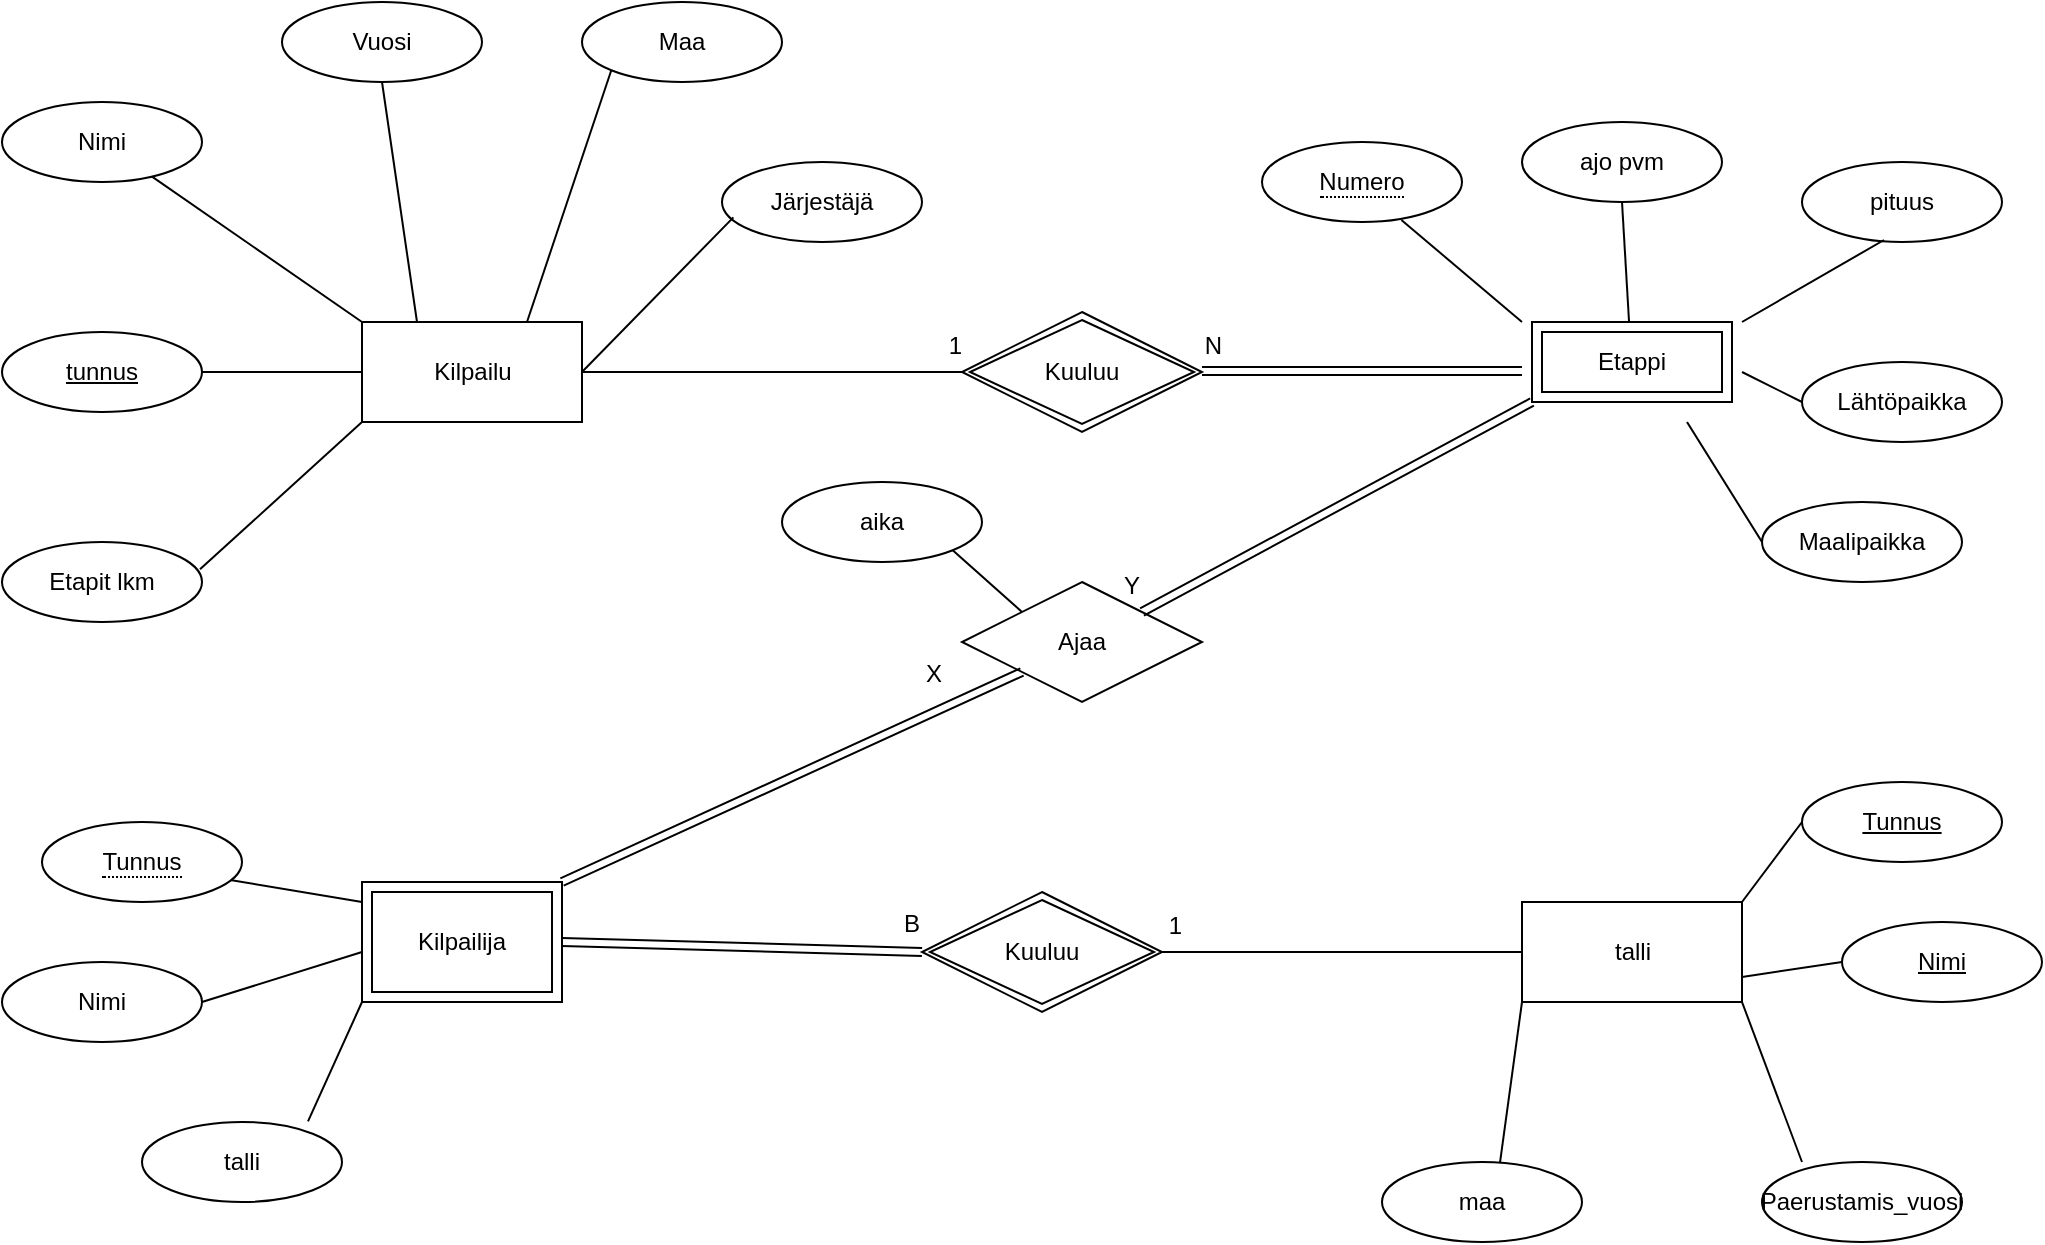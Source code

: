 <mxfile version="17.2.4" type="device"><diagram id="e7fA5QGQ_A-K4uzH9XjX" name="Page-1"><mxGraphModel dx="1209" dy="852" grid="1" gridSize="10" guides="1" tooltips="1" connect="1" arrows="1" fold="1" page="1" pageScale="1" pageWidth="1100" pageHeight="850" math="0" shadow="0"><root><mxCell id="0"/><mxCell id="1" parent="0"/><mxCell id="9bWYCdY4k7qXQ2lXwCR1-1" value="talli" style="html=1;" vertex="1" parent="1"><mxGeometry x="790" y="530" width="110" height="50" as="geometry"/></mxCell><mxCell id="9bWYCdY4k7qXQ2lXwCR1-4" value="Kilpailu" style="html=1;" vertex="1" parent="1"><mxGeometry x="210" y="240" width="110" height="50" as="geometry"/></mxCell><mxCell id="9bWYCdY4k7qXQ2lXwCR1-5" value="tunnus" style="ellipse;whiteSpace=wrap;html=1;align=center;fontStyle=4;" vertex="1" parent="1"><mxGeometry x="30" y="245" width="100" height="40" as="geometry"/></mxCell><mxCell id="9bWYCdY4k7qXQ2lXwCR1-6" value="Nimi" style="ellipse;whiteSpace=wrap;html=1;align=center;" vertex="1" parent="1"><mxGeometry x="30" y="130" width="100" height="40" as="geometry"/></mxCell><mxCell id="9bWYCdY4k7qXQ2lXwCR1-7" value="Vuosi" style="ellipse;whiteSpace=wrap;html=1;align=center;" vertex="1" parent="1"><mxGeometry x="170" y="80" width="100" height="40" as="geometry"/></mxCell><mxCell id="9bWYCdY4k7qXQ2lXwCR1-8" value="Maa" style="ellipse;whiteSpace=wrap;html=1;align=center;" vertex="1" parent="1"><mxGeometry x="320" y="80" width="100" height="40" as="geometry"/></mxCell><mxCell id="9bWYCdY4k7qXQ2lXwCR1-9" value="Järjestäjä" style="ellipse;whiteSpace=wrap;html=1;align=center;" vertex="1" parent="1"><mxGeometry x="390" y="160" width="100" height="40" as="geometry"/></mxCell><mxCell id="9bWYCdY4k7qXQ2lXwCR1-10" value="Etapit lkm" style="ellipse;whiteSpace=wrap;html=1;align=center;" vertex="1" parent="1"><mxGeometry x="30" y="350" width="100" height="40" as="geometry"/></mxCell><mxCell id="9bWYCdY4k7qXQ2lXwCR1-12" value="ajo pvm" style="ellipse;whiteSpace=wrap;html=1;align=center;" vertex="1" parent="1"><mxGeometry x="790" y="140" width="100" height="40" as="geometry"/></mxCell><mxCell id="9bWYCdY4k7qXQ2lXwCR1-13" value="pituus" style="ellipse;whiteSpace=wrap;html=1;align=center;" vertex="1" parent="1"><mxGeometry x="930" y="160" width="100" height="40" as="geometry"/></mxCell><mxCell id="9bWYCdY4k7qXQ2lXwCR1-14" value="Lähtöpaikka" style="ellipse;whiteSpace=wrap;html=1;align=center;" vertex="1" parent="1"><mxGeometry x="930" y="260" width="100" height="40" as="geometry"/></mxCell><mxCell id="9bWYCdY4k7qXQ2lXwCR1-15" value="Maalipaikka" style="ellipse;whiteSpace=wrap;html=1;align=center;" vertex="1" parent="1"><mxGeometry x="910" y="330" width="100" height="40" as="geometry"/></mxCell><mxCell id="9bWYCdY4k7qXQ2lXwCR1-17" value="Nimi" style="ellipse;whiteSpace=wrap;html=1;align=center;" vertex="1" parent="1"><mxGeometry x="30" y="560" width="100" height="40" as="geometry"/></mxCell><mxCell id="9bWYCdY4k7qXQ2lXwCR1-19" value="talli" style="ellipse;whiteSpace=wrap;html=1;align=center;" vertex="1" parent="1"><mxGeometry x="100" y="640" width="100" height="40" as="geometry"/></mxCell><mxCell id="9bWYCdY4k7qXQ2lXwCR1-20" value="&lt;u&gt;Tunnus&lt;/u&gt;" style="ellipse;whiteSpace=wrap;html=1;align=center;" vertex="1" parent="1"><mxGeometry x="930" y="470" width="100" height="40" as="geometry"/></mxCell><mxCell id="9bWYCdY4k7qXQ2lXwCR1-21" value="&lt;u&gt;Nimi&lt;/u&gt;" style="ellipse;whiteSpace=wrap;html=1;align=center;" vertex="1" parent="1"><mxGeometry x="950" y="540" width="100" height="40" as="geometry"/></mxCell><mxCell id="9bWYCdY4k7qXQ2lXwCR1-22" value="Paerustamis_vuosi" style="ellipse;whiteSpace=wrap;html=1;align=center;" vertex="1" parent="1"><mxGeometry x="910" y="660" width="100" height="40" as="geometry"/></mxCell><mxCell id="9bWYCdY4k7qXQ2lXwCR1-23" value="maa" style="ellipse;whiteSpace=wrap;html=1;align=center;" vertex="1" parent="1"><mxGeometry x="720" y="660" width="100" height="40" as="geometry"/></mxCell><mxCell id="9bWYCdY4k7qXQ2lXwCR1-31" value="" style="endArrow=none;html=1;rounded=0;entryX=0;entryY=1;entryDx=0;entryDy=0;exitX=0.59;exitY=0.008;exitDx=0;exitDy=0;exitPerimeter=0;" edge="1" parent="1" source="9bWYCdY4k7qXQ2lXwCR1-23" target="9bWYCdY4k7qXQ2lXwCR1-1"><mxGeometry relative="1" as="geometry"><mxPoint x="500" y="430" as="sourcePoint"/><mxPoint x="660" y="430" as="targetPoint"/></mxGeometry></mxCell><mxCell id="9bWYCdY4k7qXQ2lXwCR1-33" value="" style="endArrow=none;html=1;rounded=0;entryX=0;entryY=0.5;entryDx=0;entryDy=0;exitX=1;exitY=0;exitDx=0;exitDy=0;" edge="1" parent="1" source="9bWYCdY4k7qXQ2lXwCR1-1" target="9bWYCdY4k7qXQ2lXwCR1-20"><mxGeometry relative="1" as="geometry"><mxPoint x="500" y="430" as="sourcePoint"/><mxPoint x="660" y="430" as="targetPoint"/></mxGeometry></mxCell><mxCell id="9bWYCdY4k7qXQ2lXwCR1-34" value="" style="endArrow=none;html=1;rounded=0;exitX=0;exitY=0.5;exitDx=0;exitDy=0;entryX=1;entryY=0.75;entryDx=0;entryDy=0;" edge="1" parent="1" source="9bWYCdY4k7qXQ2lXwCR1-21" target="9bWYCdY4k7qXQ2lXwCR1-1"><mxGeometry relative="1" as="geometry"><mxPoint x="500" y="430" as="sourcePoint"/><mxPoint x="660" y="430" as="targetPoint"/></mxGeometry></mxCell><mxCell id="9bWYCdY4k7qXQ2lXwCR1-35" value="" style="endArrow=none;html=1;rounded=0;exitX=0.2;exitY=0;exitDx=0;exitDy=0;exitPerimeter=0;entryX=1;entryY=1;entryDx=0;entryDy=0;" edge="1" parent="1" source="9bWYCdY4k7qXQ2lXwCR1-22" target="9bWYCdY4k7qXQ2lXwCR1-1"><mxGeometry relative="1" as="geometry"><mxPoint x="500" y="430" as="sourcePoint"/><mxPoint x="660" y="430" as="targetPoint"/></mxGeometry></mxCell><mxCell id="9bWYCdY4k7qXQ2lXwCR1-36" value="" style="endArrow=none;html=1;rounded=0;exitX=0.83;exitY=-0.008;exitDx=0;exitDy=0;exitPerimeter=0;entryX=0;entryY=1;entryDx=0;entryDy=0;" edge="1" parent="1" source="9bWYCdY4k7qXQ2lXwCR1-19"><mxGeometry relative="1" as="geometry"><mxPoint x="500" y="430" as="sourcePoint"/><mxPoint x="210" y="580" as="targetPoint"/></mxGeometry></mxCell><mxCell id="9bWYCdY4k7qXQ2lXwCR1-37" value="" style="endArrow=none;html=1;rounded=0;exitX=1;exitY=0.5;exitDx=0;exitDy=0;entryX=0;entryY=0.5;entryDx=0;entryDy=0;" edge="1" parent="1" source="9bWYCdY4k7qXQ2lXwCR1-17"><mxGeometry relative="1" as="geometry"><mxPoint x="500" y="430" as="sourcePoint"/><mxPoint x="210" y="555" as="targetPoint"/></mxGeometry></mxCell><mxCell id="9bWYCdY4k7qXQ2lXwCR1-38" value="" style="endArrow=none;html=1;rounded=0;exitX=1.003;exitY=0.708;exitDx=0;exitDy=0;exitPerimeter=0;entryX=0;entryY=0;entryDx=0;entryDy=0;" edge="1" parent="1"><mxGeometry relative="1" as="geometry"><mxPoint x="140.3" y="518.32" as="sourcePoint"/><mxPoint x="210" y="530" as="targetPoint"/></mxGeometry></mxCell><mxCell id="9bWYCdY4k7qXQ2lXwCR1-39" value="" style="endArrow=none;html=1;rounded=0;exitX=0.99;exitY=0.342;exitDx=0;exitDy=0;exitPerimeter=0;entryX=0;entryY=1;entryDx=0;entryDy=0;" edge="1" parent="1" source="9bWYCdY4k7qXQ2lXwCR1-10" target="9bWYCdY4k7qXQ2lXwCR1-4"><mxGeometry relative="1" as="geometry"><mxPoint x="500" y="430" as="sourcePoint"/><mxPoint x="660" y="430" as="targetPoint"/></mxGeometry></mxCell><mxCell id="9bWYCdY4k7qXQ2lXwCR1-40" value="" style="endArrow=none;html=1;rounded=0;exitX=1;exitY=0.5;exitDx=0;exitDy=0;" edge="1" parent="1" source="9bWYCdY4k7qXQ2lXwCR1-5" target="9bWYCdY4k7qXQ2lXwCR1-4"><mxGeometry relative="1" as="geometry"><mxPoint x="500" y="430" as="sourcePoint"/><mxPoint x="660" y="430" as="targetPoint"/></mxGeometry></mxCell><mxCell id="9bWYCdY4k7qXQ2lXwCR1-41" value="" style="endArrow=none;html=1;rounded=0;entryX=0;entryY=0;entryDx=0;entryDy=0;" edge="1" parent="1" source="9bWYCdY4k7qXQ2lXwCR1-6" target="9bWYCdY4k7qXQ2lXwCR1-4"><mxGeometry relative="1" as="geometry"><mxPoint x="500" y="430" as="sourcePoint"/><mxPoint x="660" y="430" as="targetPoint"/></mxGeometry></mxCell><mxCell id="9bWYCdY4k7qXQ2lXwCR1-42" value="" style="endArrow=none;html=1;rounded=0;exitX=0.5;exitY=1;exitDx=0;exitDy=0;entryX=0.25;entryY=0;entryDx=0;entryDy=0;" edge="1" parent="1" source="9bWYCdY4k7qXQ2lXwCR1-7" target="9bWYCdY4k7qXQ2lXwCR1-4"><mxGeometry relative="1" as="geometry"><mxPoint x="500" y="430" as="sourcePoint"/><mxPoint x="660" y="430" as="targetPoint"/></mxGeometry></mxCell><mxCell id="9bWYCdY4k7qXQ2lXwCR1-43" value="" style="endArrow=none;html=1;rounded=0;exitX=0;exitY=1;exitDx=0;exitDy=0;entryX=0.75;entryY=0;entryDx=0;entryDy=0;" edge="1" parent="1" source="9bWYCdY4k7qXQ2lXwCR1-8" target="9bWYCdY4k7qXQ2lXwCR1-4"><mxGeometry relative="1" as="geometry"><mxPoint x="500" y="430" as="sourcePoint"/><mxPoint x="660" y="430" as="targetPoint"/></mxGeometry></mxCell><mxCell id="9bWYCdY4k7qXQ2lXwCR1-44" value="" style="endArrow=none;html=1;rounded=0;exitX=0.057;exitY=0.692;exitDx=0;exitDy=0;exitPerimeter=0;entryX=1;entryY=0.5;entryDx=0;entryDy=0;" edge="1" parent="1" source="9bWYCdY4k7qXQ2lXwCR1-9" target="9bWYCdY4k7qXQ2lXwCR1-4"><mxGeometry relative="1" as="geometry"><mxPoint x="500" y="430" as="sourcePoint"/><mxPoint x="660" y="430" as="targetPoint"/></mxGeometry></mxCell><mxCell id="9bWYCdY4k7qXQ2lXwCR1-45" value="" style="endArrow=none;html=1;rounded=0;exitX=0.697;exitY=0.975;exitDx=0;exitDy=0;exitPerimeter=0;entryX=0;entryY=0;entryDx=0;entryDy=0;" edge="1" parent="1"><mxGeometry relative="1" as="geometry"><mxPoint x="729.7" y="189" as="sourcePoint"/><mxPoint x="790" y="240" as="targetPoint"/></mxGeometry></mxCell><mxCell id="9bWYCdY4k7qXQ2lXwCR1-46" value="" style="endArrow=none;html=1;rounded=0;exitX=0.5;exitY=1;exitDx=0;exitDy=0;" edge="1" parent="1" source="9bWYCdY4k7qXQ2lXwCR1-12"><mxGeometry relative="1" as="geometry"><mxPoint x="500" y="430" as="sourcePoint"/><mxPoint x="843.529" y="240" as="targetPoint"/></mxGeometry></mxCell><mxCell id="9bWYCdY4k7qXQ2lXwCR1-47" value="" style="endArrow=none;html=1;rounded=0;exitX=0.41;exitY=0.975;exitDx=0;exitDy=0;exitPerimeter=0;entryX=1;entryY=0;entryDx=0;entryDy=0;" edge="1" parent="1" source="9bWYCdY4k7qXQ2lXwCR1-13"><mxGeometry relative="1" as="geometry"><mxPoint x="500" y="430" as="sourcePoint"/><mxPoint x="900" y="240" as="targetPoint"/></mxGeometry></mxCell><mxCell id="9bWYCdY4k7qXQ2lXwCR1-48" value="" style="endArrow=none;html=1;rounded=0;exitX=0;exitY=0.5;exitDx=0;exitDy=0;entryX=1;entryY=0.5;entryDx=0;entryDy=0;" edge="1" parent="1" source="9bWYCdY4k7qXQ2lXwCR1-14"><mxGeometry relative="1" as="geometry"><mxPoint x="500" y="430" as="sourcePoint"/><mxPoint x="900" y="265" as="targetPoint"/></mxGeometry></mxCell><mxCell id="9bWYCdY4k7qXQ2lXwCR1-49" value="" style="endArrow=none;html=1;rounded=0;entryX=0;entryY=0.5;entryDx=0;entryDy=0;exitX=0.75;exitY=1;exitDx=0;exitDy=0;" edge="1" parent="1" target="9bWYCdY4k7qXQ2lXwCR1-15"><mxGeometry relative="1" as="geometry"><mxPoint x="872.5" y="290" as="sourcePoint"/><mxPoint x="660" y="430" as="targetPoint"/></mxGeometry></mxCell><mxCell id="9bWYCdY4k7qXQ2lXwCR1-50" value="Etappi" style="shape=ext;margin=3;double=1;whiteSpace=wrap;html=1;align=center;" vertex="1" parent="1"><mxGeometry x="795" y="240" width="100" height="40" as="geometry"/></mxCell><mxCell id="9bWYCdY4k7qXQ2lXwCR1-51" value="Kilpailija" style="shape=ext;margin=3;double=1;whiteSpace=wrap;html=1;align=center;" vertex="1" parent="1"><mxGeometry x="210" y="520" width="100" height="60" as="geometry"/></mxCell><mxCell id="9bWYCdY4k7qXQ2lXwCR1-53" value="&lt;span style=&quot;border-bottom: 1px dotted&quot;&gt;Numero&lt;/span&gt;" style="ellipse;whiteSpace=wrap;html=1;align=center;" vertex="1" parent="1"><mxGeometry x="660" y="150" width="100" height="40" as="geometry"/></mxCell><mxCell id="9bWYCdY4k7qXQ2lXwCR1-54" value="&lt;span style=&quot;border-bottom: 1px dotted&quot;&gt;Tunnus&lt;/span&gt;" style="ellipse;whiteSpace=wrap;html=1;align=center;" vertex="1" parent="1"><mxGeometry x="50" y="490" width="100" height="40" as="geometry"/></mxCell><mxCell id="9bWYCdY4k7qXQ2lXwCR1-55" value="Kuuluu" style="shape=rhombus;double=1;perimeter=rhombusPerimeter;whiteSpace=wrap;html=1;align=center;" vertex="1" parent="1"><mxGeometry x="510" y="235" width="120" height="60" as="geometry"/></mxCell><mxCell id="9bWYCdY4k7qXQ2lXwCR1-56" value="Kuuluu" style="shape=rhombus;double=1;perimeter=rhombusPerimeter;whiteSpace=wrap;html=1;align=center;" vertex="1" parent="1"><mxGeometry x="490" y="525" width="120" height="60" as="geometry"/></mxCell><mxCell id="9bWYCdY4k7qXQ2lXwCR1-57" value="" style="shape=link;html=1;rounded=0;" edge="1" parent="1"><mxGeometry relative="1" as="geometry"><mxPoint x="630" y="264.5" as="sourcePoint"/><mxPoint x="790" y="264.5" as="targetPoint"/></mxGeometry></mxCell><mxCell id="9bWYCdY4k7qXQ2lXwCR1-58" value="N" style="resizable=0;html=1;align=right;verticalAlign=bottom;" connectable="0" vertex="1" parent="9bWYCdY4k7qXQ2lXwCR1-57"><mxGeometry x="1" relative="1" as="geometry"><mxPoint x="-150" y="-4" as="offset"/></mxGeometry></mxCell><mxCell id="9bWYCdY4k7qXQ2lXwCR1-59" value="" style="endArrow=none;html=1;rounded=0;exitX=0;exitY=0.5;exitDx=0;exitDy=0;entryX=1;entryY=0.5;entryDx=0;entryDy=0;" edge="1" parent="1" source="9bWYCdY4k7qXQ2lXwCR1-55" target="9bWYCdY4k7qXQ2lXwCR1-4"><mxGeometry relative="1" as="geometry"><mxPoint x="500" y="430" as="sourcePoint"/><mxPoint x="310" y="260" as="targetPoint"/></mxGeometry></mxCell><mxCell id="9bWYCdY4k7qXQ2lXwCR1-60" value="1" style="resizable=0;html=1;align=right;verticalAlign=bottom;" connectable="0" vertex="1" parent="9bWYCdY4k7qXQ2lXwCR1-59"><mxGeometry x="1" relative="1" as="geometry"><mxPoint x="190" y="-5" as="offset"/></mxGeometry></mxCell><mxCell id="9bWYCdY4k7qXQ2lXwCR1-61" value="" style="endArrow=none;html=1;rounded=0;exitX=0;exitY=0.5;exitDx=0;exitDy=0;entryX=1;entryY=0.5;entryDx=0;entryDy=0;" edge="1" parent="1" source="9bWYCdY4k7qXQ2lXwCR1-1" target="9bWYCdY4k7qXQ2lXwCR1-56"><mxGeometry relative="1" as="geometry"><mxPoint x="500" y="430" as="sourcePoint"/><mxPoint x="660" y="430" as="targetPoint"/></mxGeometry></mxCell><mxCell id="9bWYCdY4k7qXQ2lXwCR1-62" value="1" style="resizable=0;html=1;align=right;verticalAlign=bottom;" connectable="0" vertex="1" parent="9bWYCdY4k7qXQ2lXwCR1-61"><mxGeometry x="1" relative="1" as="geometry"><mxPoint x="10" y="-5" as="offset"/></mxGeometry></mxCell><mxCell id="9bWYCdY4k7qXQ2lXwCR1-63" value="" style="shape=link;html=1;rounded=0;exitX=1;exitY=0.5;exitDx=0;exitDy=0;entryX=0;entryY=0.5;entryDx=0;entryDy=0;" edge="1" parent="1" source="9bWYCdY4k7qXQ2lXwCR1-51" target="9bWYCdY4k7qXQ2lXwCR1-56"><mxGeometry relative="1" as="geometry"><mxPoint x="500" y="430" as="sourcePoint"/><mxPoint x="660" y="430" as="targetPoint"/></mxGeometry></mxCell><mxCell id="9bWYCdY4k7qXQ2lXwCR1-64" value="B" style="resizable=0;html=1;align=right;verticalAlign=bottom;" connectable="0" vertex="1" parent="9bWYCdY4k7qXQ2lXwCR1-63"><mxGeometry x="1" relative="1" as="geometry"><mxPoint y="-5" as="offset"/></mxGeometry></mxCell><mxCell id="9bWYCdY4k7qXQ2lXwCR1-65" value="Ajaa" style="shape=rhombus;perimeter=rhombusPerimeter;whiteSpace=wrap;html=1;align=center;" vertex="1" parent="1"><mxGeometry x="510" y="370" width="120" height="60" as="geometry"/></mxCell><mxCell id="9bWYCdY4k7qXQ2lXwCR1-66" value="" style="shape=link;html=1;rounded=0;exitX=1;exitY=0;exitDx=0;exitDy=0;entryX=0;entryY=1;entryDx=0;entryDy=0;" edge="1" parent="1" source="9bWYCdY4k7qXQ2lXwCR1-51" target="9bWYCdY4k7qXQ2lXwCR1-65"><mxGeometry relative="1" as="geometry"><mxPoint x="500" y="430" as="sourcePoint"/><mxPoint x="660" y="430" as="targetPoint"/></mxGeometry></mxCell><mxCell id="9bWYCdY4k7qXQ2lXwCR1-67" value="X" style="resizable=0;html=1;align=right;verticalAlign=bottom;" connectable="0" vertex="1" parent="9bWYCdY4k7qXQ2lXwCR1-66"><mxGeometry x="1" relative="1" as="geometry"><mxPoint x="-40" y="10" as="offset"/></mxGeometry></mxCell><mxCell id="9bWYCdY4k7qXQ2lXwCR1-68" value="" style="shape=link;html=1;rounded=0;entryX=1;entryY=0;entryDx=0;entryDy=0;exitX=0;exitY=1;exitDx=0;exitDy=0;" edge="1" parent="1" source="9bWYCdY4k7qXQ2lXwCR1-50" target="9bWYCdY4k7qXQ2lXwCR1-65"><mxGeometry relative="1" as="geometry"><mxPoint x="500" y="430" as="sourcePoint"/><mxPoint x="660" y="430" as="targetPoint"/></mxGeometry></mxCell><mxCell id="9bWYCdY4k7qXQ2lXwCR1-69" value="Y" style="resizable=0;html=1;align=right;verticalAlign=bottom;" connectable="0" vertex="1" parent="9bWYCdY4k7qXQ2lXwCR1-68"><mxGeometry x="1" relative="1" as="geometry"><mxPoint y="-5" as="offset"/></mxGeometry></mxCell><mxCell id="9bWYCdY4k7qXQ2lXwCR1-70" value="aika" style="ellipse;whiteSpace=wrap;html=1;align=center;" vertex="1" parent="1"><mxGeometry x="420" y="320" width="100" height="40" as="geometry"/></mxCell><mxCell id="9bWYCdY4k7qXQ2lXwCR1-71" value="" style="endArrow=none;html=1;rounded=0;exitX=1;exitY=1;exitDx=0;exitDy=0;entryX=0;entryY=0;entryDx=0;entryDy=0;" edge="1" parent="1" source="9bWYCdY4k7qXQ2lXwCR1-70" target="9bWYCdY4k7qXQ2lXwCR1-65"><mxGeometry relative="1" as="geometry"><mxPoint x="500" y="430" as="sourcePoint"/><mxPoint x="660" y="430" as="targetPoint"/></mxGeometry></mxCell></root></mxGraphModel></diagram></mxfile>